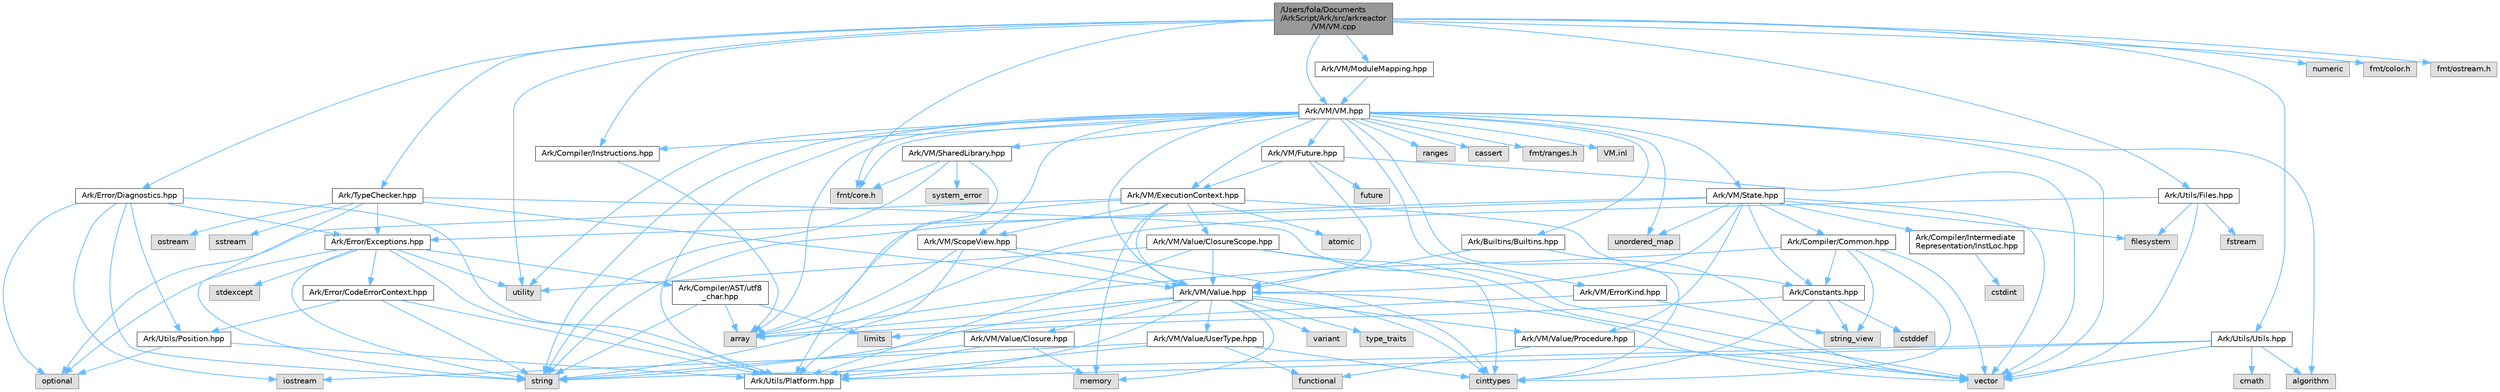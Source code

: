 digraph "/Users/fola/Documents/ArkScript/Ark/src/arkreactor/VM/VM.cpp"
{
 // INTERACTIVE_SVG=YES
 // LATEX_PDF_SIZE
  bgcolor="transparent";
  edge [fontname=Helvetica,fontsize=10,labelfontname=Helvetica,labelfontsize=10];
  node [fontname=Helvetica,fontsize=10,shape=box,height=0.2,width=0.4];
  Node1 [id="Node000001",label="/Users/fola/Documents\l/ArkScript/Ark/src/arkreactor\l/VM/VM.cpp",height=0.2,width=0.4,color="gray40", fillcolor="grey60", style="filled", fontcolor="black",tooltip=" "];
  Node1 -> Node2 [id="edge1_Node000001_Node000002",color="steelblue1",style="solid",tooltip=" "];
  Node2 [id="Node000002",label="Ark/VM/VM.hpp",height=0.2,width=0.4,color="grey40", fillcolor="white", style="filled",URL="$d1/d91/VM_8hpp.html",tooltip="The ArkScript virtual machine."];
  Node2 -> Node3 [id="edge2_Node000002_Node000003",color="steelblue1",style="solid",tooltip=" "];
  Node3 [id="Node000003",label="array",height=0.2,width=0.4,color="grey60", fillcolor="#E0E0E0", style="filled",tooltip=" "];
  Node2 -> Node4 [id="edge3_Node000002_Node000004",color="steelblue1",style="solid",tooltip=" "];
  Node4 [id="Node000004",label="vector",height=0.2,width=0.4,color="grey60", fillcolor="#E0E0E0", style="filled",tooltip=" "];
  Node2 -> Node5 [id="edge4_Node000002_Node000005",color="steelblue1",style="solid",tooltip=" "];
  Node5 [id="Node000005",label="string",height=0.2,width=0.4,color="grey60", fillcolor="#E0E0E0", style="filled",tooltip=" "];
  Node2 -> Node6 [id="edge5_Node000002_Node000006",color="steelblue1",style="solid",tooltip=" "];
  Node6 [id="Node000006",label="ranges",height=0.2,width=0.4,color="grey60", fillcolor="#E0E0E0", style="filled",tooltip=" "];
  Node2 -> Node7 [id="edge6_Node000002_Node000007",color="steelblue1",style="solid",tooltip=" "];
  Node7 [id="Node000007",label="cassert",height=0.2,width=0.4,color="grey60", fillcolor="#E0E0E0", style="filled",tooltip=" "];
  Node2 -> Node8 [id="edge7_Node000002_Node000008",color="steelblue1",style="solid",tooltip=" "];
  Node8 [id="Node000008",label="utility",height=0.2,width=0.4,color="grey60", fillcolor="#E0E0E0", style="filled",tooltip=" "];
  Node2 -> Node9 [id="edge8_Node000002_Node000009",color="steelblue1",style="solid",tooltip=" "];
  Node9 [id="Node000009",label="cinttypes",height=0.2,width=0.4,color="grey60", fillcolor="#E0E0E0", style="filled",tooltip=" "];
  Node2 -> Node10 [id="edge9_Node000002_Node000010",color="steelblue1",style="solid",tooltip=" "];
  Node10 [id="Node000010",label="unordered_map",height=0.2,width=0.4,color="grey60", fillcolor="#E0E0E0", style="filled",tooltip=" "];
  Node2 -> Node11 [id="edge10_Node000002_Node000011",color="steelblue1",style="solid",tooltip=" "];
  Node11 [id="Node000011",label="algorithm",height=0.2,width=0.4,color="grey60", fillcolor="#E0E0E0", style="filled",tooltip=" "];
  Node2 -> Node12 [id="edge11_Node000002_Node000012",color="steelblue1",style="solid",tooltip=" "];
  Node12 [id="Node000012",label="fmt/core.h",height=0.2,width=0.4,color="grey60", fillcolor="#E0E0E0", style="filled",tooltip=" "];
  Node2 -> Node13 [id="edge12_Node000002_Node000013",color="steelblue1",style="solid",tooltip=" "];
  Node13 [id="Node000013",label="fmt/ranges.h",height=0.2,width=0.4,color="grey60", fillcolor="#E0E0E0", style="filled",tooltip=" "];
  Node2 -> Node14 [id="edge13_Node000002_Node000014",color="steelblue1",style="solid",tooltip=" "];
  Node14 [id="Node000014",label="Ark/Compiler/Instructions.hpp",height=0.2,width=0.4,color="grey40", fillcolor="white", style="filled",URL="$d8/daa/Instructions_8hpp.html",tooltip="The different instructions used by the compiler and virtual machine."];
  Node14 -> Node3 [id="edge14_Node000014_Node000003",color="steelblue1",style="solid",tooltip=" "];
  Node2 -> Node15 [id="edge15_Node000002_Node000015",color="steelblue1",style="solid",tooltip=" "];
  Node15 [id="Node000015",label="Ark/VM/Value.hpp",height=0.2,width=0.4,color="grey40", fillcolor="white", style="filled",URL="$de/dfd/Value_8hpp.html",tooltip="Default value type handled by the virtual machine."];
  Node15 -> Node4 [id="edge16_Node000015_Node000004",color="steelblue1",style="solid",tooltip=" "];
  Node15 -> Node16 [id="edge17_Node000015_Node000016",color="steelblue1",style="solid",tooltip=" "];
  Node16 [id="Node000016",label="variant",height=0.2,width=0.4,color="grey60", fillcolor="#E0E0E0", style="filled",tooltip=" "];
  Node15 -> Node5 [id="edge18_Node000015_Node000005",color="steelblue1",style="solid",tooltip=" "];
  Node15 -> Node9 [id="edge19_Node000015_Node000009",color="steelblue1",style="solid",tooltip=" "];
  Node15 -> Node3 [id="edge20_Node000015_Node000003",color="steelblue1",style="solid",tooltip=" "];
  Node15 -> Node17 [id="edge21_Node000015_Node000017",color="steelblue1",style="solid",tooltip=" "];
  Node17 [id="Node000017",label="memory",height=0.2,width=0.4,color="grey60", fillcolor="#E0E0E0", style="filled",tooltip=" "];
  Node15 -> Node18 [id="edge22_Node000015_Node000018",color="steelblue1",style="solid",tooltip=" "];
  Node18 [id="Node000018",label="type_traits",height=0.2,width=0.4,color="grey60", fillcolor="#E0E0E0", style="filled",tooltip=" "];
  Node15 -> Node19 [id="edge23_Node000015_Node000019",color="steelblue1",style="solid",tooltip=" "];
  Node19 [id="Node000019",label="Ark/VM/Value/Closure.hpp",height=0.2,width=0.4,color="grey40", fillcolor="white", style="filled",URL="$dc/dd5/Closure_8hpp.html",tooltip="Subtype of the value type, handling closures."];
  Node19 -> Node17 [id="edge24_Node000019_Node000017",color="steelblue1",style="solid",tooltip=" "];
  Node19 -> Node5 [id="edge25_Node000019_Node000005",color="steelblue1",style="solid",tooltip=" "];
  Node19 -> Node20 [id="edge26_Node000019_Node000020",color="steelblue1",style="solid",tooltip=" "];
  Node20 [id="Node000020",label="Ark/Utils/Platform.hpp",height=0.2,width=0.4,color="grey40", fillcolor="white", style="filled",URL="$d5/d40/Platform_8hpp.html",tooltip="ArkScript configuration macros."];
  Node15 -> Node21 [id="edge27_Node000015_Node000021",color="steelblue1",style="solid",tooltip=" "];
  Node21 [id="Node000021",label="Ark/VM/Value/UserType.hpp",height=0.2,width=0.4,color="grey40", fillcolor="white", style="filled",URL="$dc/d3d/UserType_8hpp.html",tooltip="Subtype of the value, capable of handling any C++ type."];
  Node21 -> Node22 [id="edge28_Node000021_Node000022",color="steelblue1",style="solid",tooltip=" "];
  Node22 [id="Node000022",label="iostream",height=0.2,width=0.4,color="grey60", fillcolor="#E0E0E0", style="filled",tooltip=" "];
  Node21 -> Node9 [id="edge29_Node000021_Node000009",color="steelblue1",style="solid",tooltip=" "];
  Node21 -> Node23 [id="edge30_Node000021_Node000023",color="steelblue1",style="solid",tooltip=" "];
  Node23 [id="Node000023",label="functional",height=0.2,width=0.4,color="grey60", fillcolor="#E0E0E0", style="filled",tooltip=" "];
  Node21 -> Node20 [id="edge31_Node000021_Node000020",color="steelblue1",style="solid",tooltip=" "];
  Node15 -> Node24 [id="edge32_Node000015_Node000024",color="steelblue1",style="solid",tooltip=" "];
  Node24 [id="Node000024",label="Ark/VM/Value/Procedure.hpp",height=0.2,width=0.4,color="grey40", fillcolor="white", style="filled",URL="$da/dcf/Procedure_8hpp.html",tooltip="Wrapper object for user-defined functions."];
  Node24 -> Node23 [id="edge33_Node000024_Node000023",color="steelblue1",style="solid",tooltip=" "];
  Node24 -> Node4 [id="edge34_Node000024_Node000004",color="steelblue1",style="solid",tooltip=" "];
  Node15 -> Node20 [id="edge35_Node000015_Node000020",color="steelblue1",style="solid",tooltip=" "];
  Node2 -> Node25 [id="edge36_Node000002_Node000025",color="steelblue1",style="solid",tooltip=" "];
  Node25 [id="Node000025",label="Ark/VM/State.hpp",height=0.2,width=0.4,color="grey40", fillcolor="white", style="filled",URL="$d0/db5/State_8hpp.html",tooltip="State used by the virtual machine: it loads the bytecode, can compile it if needed,..."];
  Node25 -> Node5 [id="edge37_Node000025_Node000005",color="steelblue1",style="solid",tooltip=" "];
  Node25 -> Node4 [id="edge38_Node000025_Node000004",color="steelblue1",style="solid",tooltip=" "];
  Node25 -> Node10 [id="edge39_Node000025_Node000010",color="steelblue1",style="solid",tooltip=" "];
  Node25 -> Node26 [id="edge40_Node000025_Node000026",color="steelblue1",style="solid",tooltip=" "];
  Node26 [id="Node000026",label="filesystem",height=0.2,width=0.4,color="grey60", fillcolor="#E0E0E0", style="filled",tooltip=" "];
  Node25 -> Node27 [id="edge41_Node000025_Node000027",color="steelblue1",style="solid",tooltip=" "];
  Node27 [id="Node000027",label="Ark/Constants.hpp",height=0.2,width=0.4,color="grey40", fillcolor="white", style="filled",URL="$d6/de9/Constants_8hpp.html",tooltip="Constants used by ArkScript."];
  Node27 -> Node28 [id="edge42_Node000027_Node000028",color="steelblue1",style="solid",tooltip=" "];
  Node28 [id="Node000028",label="string_view",height=0.2,width=0.4,color="grey60", fillcolor="#E0E0E0", style="filled",tooltip=" "];
  Node27 -> Node29 [id="edge43_Node000027_Node000029",color="steelblue1",style="solid",tooltip=" "];
  Node29 [id="Node000029",label="limits",height=0.2,width=0.4,color="grey60", fillcolor="#E0E0E0", style="filled",tooltip=" "];
  Node27 -> Node9 [id="edge44_Node000027_Node000009",color="steelblue1",style="solid",tooltip=" "];
  Node27 -> Node30 [id="edge45_Node000027_Node000030",color="steelblue1",style="solid",tooltip=" "];
  Node30 [id="Node000030",label="cstddef",height=0.2,width=0.4,color="grey60", fillcolor="#E0E0E0", style="filled",tooltip=" "];
  Node25 -> Node15 [id="edge46_Node000025_Node000015",color="steelblue1",style="solid",tooltip=" "];
  Node25 -> Node24 [id="edge47_Node000025_Node000024",color="steelblue1",style="solid",tooltip=" "];
  Node25 -> Node31 [id="edge48_Node000025_Node000031",color="steelblue1",style="solid",tooltip=" "];
  Node31 [id="Node000031",label="Ark/Compiler/Common.hpp",height=0.2,width=0.4,color="grey40", fillcolor="white", style="filled",URL="$d8/ddd/Common_8hpp.html",tooltip="Common code for the compiler."];
  Node31 -> Node3 [id="edge49_Node000031_Node000003",color="steelblue1",style="solid",tooltip=" "];
  Node31 -> Node28 [id="edge50_Node000031_Node000028",color="steelblue1",style="solid",tooltip=" "];
  Node31 -> Node4 [id="edge51_Node000031_Node000004",color="steelblue1",style="solid",tooltip=" "];
  Node31 -> Node9 [id="edge52_Node000031_Node000009",color="steelblue1",style="solid",tooltip=" "];
  Node31 -> Node27 [id="edge53_Node000031_Node000027",color="steelblue1",style="solid",tooltip=" "];
  Node25 -> Node32 [id="edge54_Node000025_Node000032",color="steelblue1",style="solid",tooltip=" "];
  Node32 [id="Node000032",label="Ark/Error/Exceptions.hpp",height=0.2,width=0.4,color="grey40", fillcolor="white", style="filled",URL="$d2/de9/Exceptions_8hpp.html",tooltip="ArkScript homemade exceptions."];
  Node32 -> Node5 [id="edge55_Node000032_Node000005",color="steelblue1",style="solid",tooltip=" "];
  Node32 -> Node8 [id="edge56_Node000032_Node000008",color="steelblue1",style="solid",tooltip=" "];
  Node32 -> Node33 [id="edge57_Node000032_Node000033",color="steelblue1",style="solid",tooltip=" "];
  Node33 [id="Node000033",label="stdexcept",height=0.2,width=0.4,color="grey60", fillcolor="#E0E0E0", style="filled",tooltip=" "];
  Node32 -> Node34 [id="edge58_Node000032_Node000034",color="steelblue1",style="solid",tooltip=" "];
  Node34 [id="Node000034",label="optional",height=0.2,width=0.4,color="grey60", fillcolor="#E0E0E0", style="filled",tooltip=" "];
  Node32 -> Node35 [id="edge59_Node000032_Node000035",color="steelblue1",style="solid",tooltip=" "];
  Node35 [id="Node000035",label="Ark/Compiler/AST/utf8\l_char.hpp",height=0.2,width=0.4,color="grey40", fillcolor="white", style="filled",URL="$db/d4e/utf8__char_8hpp.html",tooltip=" "];
  Node35 -> Node3 [id="edge60_Node000035_Node000003",color="steelblue1",style="solid",tooltip=" "];
  Node35 -> Node5 [id="edge61_Node000035_Node000005",color="steelblue1",style="solid",tooltip=" "];
  Node35 -> Node29 [id="edge62_Node000035_Node000029",color="steelblue1",style="solid",tooltip=" "];
  Node32 -> Node20 [id="edge63_Node000032_Node000020",color="steelblue1",style="solid",tooltip=" "];
  Node32 -> Node36 [id="edge64_Node000032_Node000036",color="steelblue1",style="solid",tooltip=" "];
  Node36 [id="Node000036",label="Ark/Error/CodeErrorContext.hpp",height=0.2,width=0.4,color="grey40", fillcolor="white", style="filled",URL="$dc/d73/CodeErrorContext_8hpp.html",tooltip="Defines a code error context."];
  Node36 -> Node5 [id="edge65_Node000036_Node000005",color="steelblue1",style="solid",tooltip=" "];
  Node36 -> Node20 [id="edge66_Node000036_Node000020",color="steelblue1",style="solid",tooltip=" "];
  Node36 -> Node37 [id="edge67_Node000036_Node000037",color="steelblue1",style="solid",tooltip=" "];
  Node37 [id="Node000037",label="Ark/Utils/Position.hpp",height=0.2,width=0.4,color="grey40", fillcolor="white", style="filled",URL="$dc/d58/Position_8hpp.html",tooltip="Defines position utilities (for text in a file) for the parser, formatter, diagnostics."];
  Node37 -> Node34 [id="edge68_Node000037_Node000034",color="steelblue1",style="solid",tooltip=" "];
  Node37 -> Node20 [id="edge69_Node000037_Node000020",color="steelblue1",style="solid",tooltip=" "];
  Node25 -> Node38 [id="edge70_Node000025_Node000038",color="steelblue1",style="solid",tooltip=" "];
  Node38 [id="Node000038",label="Ark/Compiler/Intermediate\lRepresentation/InstLoc.hpp",height=0.2,width=0.4,color="grey40", fillcolor="white", style="filled",URL="$d5/d3a/InstLoc_8hpp.html",tooltip=" "];
  Node38 -> Node39 [id="edge71_Node000038_Node000039",color="steelblue1",style="solid",tooltip=" "];
  Node39 [id="Node000039",label="cstdint",height=0.2,width=0.4,color="grey60", fillcolor="#E0E0E0", style="filled",tooltip=" "];
  Node2 -> Node40 [id="edge72_Node000002_Node000040",color="steelblue1",style="solid",tooltip=" "];
  Node40 [id="Node000040",label="Ark/VM/ScopeView.hpp",height=0.2,width=0.4,color="grey40", fillcolor="white", style="filled",URL="$d8/d45/ScopeView_8hpp.html",tooltip=" "];
  Node40 -> Node3 [id="edge73_Node000040_Node000003",color="steelblue1",style="solid",tooltip=" "];
  Node40 -> Node9 [id="edge74_Node000040_Node000009",color="steelblue1",style="solid",tooltip=" "];
  Node40 -> Node20 [id="edge75_Node000040_Node000020",color="steelblue1",style="solid",tooltip=" "];
  Node40 -> Node15 [id="edge76_Node000040_Node000015",color="steelblue1",style="solid",tooltip=" "];
  Node2 -> Node41 [id="edge77_Node000002_Node000041",color="steelblue1",style="solid",tooltip=" "];
  Node41 [id="Node000041",label="Ark/VM/ErrorKind.hpp",height=0.2,width=0.4,color="grey40", fillcolor="white", style="filled",URL="$de/df9/ErrorKind_8hpp.html",tooltip=" "];
  Node41 -> Node3 [id="edge78_Node000041_Node000003",color="steelblue1",style="solid",tooltip=" "];
  Node41 -> Node28 [id="edge79_Node000041_Node000028",color="steelblue1",style="solid",tooltip=" "];
  Node2 -> Node42 [id="edge80_Node000002_Node000042",color="steelblue1",style="solid",tooltip=" "];
  Node42 [id="Node000042",label="Ark/VM/ExecutionContext.hpp",height=0.2,width=0.4,color="grey40", fillcolor="white", style="filled",URL="$db/df6/ExecutionContext_8hpp.html",tooltip="Keeping track of the internal data needed by the VM."];
  Node42 -> Node3 [id="edge81_Node000042_Node000003",color="steelblue1",style="solid",tooltip=" "];
  Node42 -> Node17 [id="edge82_Node000042_Node000017",color="steelblue1",style="solid",tooltip=" "];
  Node42 -> Node34 [id="edge83_Node000042_Node000034",color="steelblue1",style="solid",tooltip=" "];
  Node42 -> Node43 [id="edge84_Node000042_Node000043",color="steelblue1",style="solid",tooltip=" "];
  Node43 [id="Node000043",label="atomic",height=0.2,width=0.4,color="grey60", fillcolor="#E0E0E0", style="filled",tooltip=" "];
  Node42 -> Node27 [id="edge85_Node000042_Node000027",color="steelblue1",style="solid",tooltip=" "];
  Node42 -> Node15 [id="edge86_Node000042_Node000015",color="steelblue1",style="solid",tooltip=" "];
  Node42 -> Node40 [id="edge87_Node000042_Node000040",color="steelblue1",style="solid",tooltip=" "];
  Node42 -> Node44 [id="edge88_Node000042_Node000044",color="steelblue1",style="solid",tooltip=" "];
  Node44 [id="Node000044",label="Ark/VM/Value/ClosureScope.hpp",height=0.2,width=0.4,color="grey40", fillcolor="white", style="filled",URL="$d1/d71/ClosureScope_8hpp.html",tooltip="Subtype of the value type, handling closures."];
  Node44 -> Node4 [id="edge89_Node000044_Node000004",color="steelblue1",style="solid",tooltip=" "];
  Node44 -> Node8 [id="edge90_Node000044_Node000008",color="steelblue1",style="solid",tooltip=" "];
  Node44 -> Node9 [id="edge91_Node000044_Node000009",color="steelblue1",style="solid",tooltip=" "];
  Node44 -> Node20 [id="edge92_Node000044_Node000020",color="steelblue1",style="solid",tooltip=" "];
  Node44 -> Node15 [id="edge93_Node000044_Node000015",color="steelblue1",style="solid",tooltip=" "];
  Node2 -> Node45 [id="edge94_Node000002_Node000045",color="steelblue1",style="solid",tooltip=" "];
  Node45 [id="Node000045",label="Ark/Builtins/Builtins.hpp",height=0.2,width=0.4,color="grey40", fillcolor="white", style="filled",URL="$da/d84/Builtins_8hpp.html",tooltip="Host the declaration of all the ArkScript builtins."];
  Node45 -> Node4 [id="edge95_Node000045_Node000004",color="steelblue1",style="solid",tooltip=" "];
  Node45 -> Node15 [id="edge96_Node000045_Node000015",color="steelblue1",style="solid",tooltip=" "];
  Node2 -> Node20 [id="edge97_Node000002_Node000020",color="steelblue1",style="solid",tooltip=" "];
  Node2 -> Node46 [id="edge98_Node000002_Node000046",color="steelblue1",style="solid",tooltip=" "];
  Node46 [id="Node000046",label="Ark/VM/SharedLibrary.hpp",height=0.2,width=0.4,color="grey40", fillcolor="white", style="filled",URL="$d4/da5/SharedLibrary_8hpp.html",tooltip="Loads .dll/.so/.dynlib files."];
  Node46 -> Node20 [id="edge99_Node000046_Node000020",color="steelblue1",style="solid",tooltip=" "];
  Node46 -> Node5 [id="edge100_Node000046_Node000005",color="steelblue1",style="solid",tooltip=" "];
  Node46 -> Node47 [id="edge101_Node000046_Node000047",color="steelblue1",style="solid",tooltip=" "];
  Node47 [id="Node000047",label="system_error",height=0.2,width=0.4,color="grey60", fillcolor="#E0E0E0", style="filled",tooltip=" "];
  Node46 -> Node12 [id="edge102_Node000046_Node000012",color="steelblue1",style="solid",tooltip=" "];
  Node2 -> Node48 [id="edge103_Node000002_Node000048",color="steelblue1",style="solid",tooltip=" "];
  Node48 [id="Node000048",label="Ark/VM/Future.hpp",height=0.2,width=0.4,color="grey40", fillcolor="white", style="filled",URL="$d0/dda/Future_8hpp.html",tooltip="Internal object to resolve asynchronously a function call in ArkScript."];
  Node48 -> Node49 [id="edge104_Node000048_Node000049",color="steelblue1",style="solid",tooltip=" "];
  Node49 [id="Node000049",label="future",height=0.2,width=0.4,color="grey60", fillcolor="#E0E0E0", style="filled",tooltip=" "];
  Node48 -> Node4 [id="edge105_Node000048_Node000004",color="steelblue1",style="solid",tooltip=" "];
  Node48 -> Node15 [id="edge106_Node000048_Node000015",color="steelblue1",style="solid",tooltip=" "];
  Node48 -> Node42 [id="edge107_Node000048_Node000042",color="steelblue1",style="solid",tooltip=" "];
  Node2 -> Node50 [id="edge108_Node000002_Node000050",color="steelblue1",style="solid",tooltip=" "];
  Node50 [id="Node000050",label="VM.inl",height=0.2,width=0.4,color="grey60", fillcolor="#E0E0E0", style="filled",tooltip=" "];
  Node1 -> Node8 [id="edge109_Node000001_Node000008",color="steelblue1",style="solid",tooltip=" "];
  Node1 -> Node51 [id="edge110_Node000001_Node000051",color="steelblue1",style="solid",tooltip=" "];
  Node51 [id="Node000051",label="numeric",height=0.2,width=0.4,color="grey60", fillcolor="#E0E0E0", style="filled",tooltip=" "];
  Node1 -> Node12 [id="edge111_Node000001_Node000012",color="steelblue1",style="solid",tooltip=" "];
  Node1 -> Node52 [id="edge112_Node000001_Node000052",color="steelblue1",style="solid",tooltip=" "];
  Node52 [id="Node000052",label="fmt/color.h",height=0.2,width=0.4,color="grey60", fillcolor="#E0E0E0", style="filled",tooltip=" "];
  Node1 -> Node53 [id="edge113_Node000001_Node000053",color="steelblue1",style="solid",tooltip=" "];
  Node53 [id="Node000053",label="fmt/ostream.h",height=0.2,width=0.4,color="grey60", fillcolor="#E0E0E0", style="filled",tooltip=" "];
  Node1 -> Node54 [id="edge114_Node000001_Node000054",color="steelblue1",style="solid",tooltip=" "];
  Node54 [id="Node000054",label="Ark/Utils/Files.hpp",height=0.2,width=0.4,color="grey40", fillcolor="white", style="filled",URL="$d4/dc0/Files_8hpp.html",tooltip="Lots of utilities about the filesystem."];
  Node54 -> Node5 [id="edge115_Node000054_Node000005",color="steelblue1",style="solid",tooltip=" "];
  Node54 -> Node4 [id="edge116_Node000054_Node000004",color="steelblue1",style="solid",tooltip=" "];
  Node54 -> Node55 [id="edge117_Node000054_Node000055",color="steelblue1",style="solid",tooltip=" "];
  Node55 [id="Node000055",label="fstream",height=0.2,width=0.4,color="grey60", fillcolor="#E0E0E0", style="filled",tooltip=" "];
  Node54 -> Node26 [id="edge118_Node000054_Node000026",color="steelblue1",style="solid",tooltip=" "];
  Node1 -> Node56 [id="edge119_Node000001_Node000056",color="steelblue1",style="solid",tooltip=" "];
  Node56 [id="Node000056",label="Ark/Utils/Utils.hpp",height=0.2,width=0.4,color="grey40", fillcolor="white", style="filled",URL="$d3/d7a/Ark_2Utils_2Utils_8hpp.html",tooltip="Lots of utilities about string, filesystem and more."];
  Node56 -> Node20 [id="edge120_Node000056_Node000020",color="steelblue1",style="solid",tooltip=" "];
  Node56 -> Node11 [id="edge121_Node000056_Node000011",color="steelblue1",style="solid",tooltip=" "];
  Node56 -> Node5 [id="edge122_Node000056_Node000005",color="steelblue1",style="solid",tooltip=" "];
  Node56 -> Node4 [id="edge123_Node000056_Node000004",color="steelblue1",style="solid",tooltip=" "];
  Node56 -> Node57 [id="edge124_Node000056_Node000057",color="steelblue1",style="solid",tooltip=" "];
  Node57 [id="Node000057",label="cmath",height=0.2,width=0.4,color="grey60", fillcolor="#E0E0E0", style="filled",tooltip=" "];
  Node1 -> Node58 [id="edge125_Node000001_Node000058",color="steelblue1",style="solid",tooltip=" "];
  Node58 [id="Node000058",label="Ark/Error/Diagnostics.hpp",height=0.2,width=0.4,color="grey40", fillcolor="white", style="filled",URL="$db/dfe/Diagnostics_8hpp.html",tooltip="Tools to report code errors nicely to the user."];
  Node58 -> Node5 [id="edge126_Node000058_Node000005",color="steelblue1",style="solid",tooltip=" "];
  Node58 -> Node34 [id="edge127_Node000058_Node000034",color="steelblue1",style="solid",tooltip=" "];
  Node58 -> Node22 [id="edge128_Node000058_Node000022",color="steelblue1",style="solid",tooltip=" "];
  Node58 -> Node20 [id="edge129_Node000058_Node000020",color="steelblue1",style="solid",tooltip=" "];
  Node58 -> Node37 [id="edge130_Node000058_Node000037",color="steelblue1",style="solid",tooltip=" "];
  Node58 -> Node32 [id="edge131_Node000058_Node000032",color="steelblue1",style="solid",tooltip=" "];
  Node1 -> Node59 [id="edge132_Node000001_Node000059",color="steelblue1",style="solid",tooltip=" "];
  Node59 [id="Node000059",label="Ark/TypeChecker.hpp",height=0.2,width=0.4,color="grey40", fillcolor="white", style="filled",URL="$db/d5e/TypeChecker_8hpp.html",tooltip=" "];
  Node59 -> Node5 [id="edge133_Node000059_Node000005",color="steelblue1",style="solid",tooltip=" "];
  Node59 -> Node4 [id="edge134_Node000059_Node000004",color="steelblue1",style="solid",tooltip=" "];
  Node59 -> Node60 [id="edge135_Node000059_Node000060",color="steelblue1",style="solid",tooltip=" "];
  Node60 [id="Node000060",label="ostream",height=0.2,width=0.4,color="grey60", fillcolor="#E0E0E0", style="filled",tooltip=" "];
  Node59 -> Node61 [id="edge136_Node000059_Node000061",color="steelblue1",style="solid",tooltip=" "];
  Node61 [id="Node000061",label="sstream",height=0.2,width=0.4,color="grey60", fillcolor="#E0E0E0", style="filled",tooltip=" "];
  Node59 -> Node32 [id="edge137_Node000059_Node000032",color="steelblue1",style="solid",tooltip=" "];
  Node59 -> Node15 [id="edge138_Node000059_Node000015",color="steelblue1",style="solid",tooltip=" "];
  Node1 -> Node62 [id="edge139_Node000001_Node000062",color="steelblue1",style="solid",tooltip=" "];
  Node62 [id="Node000062",label="Ark/VM/ModuleMapping.hpp",height=0.2,width=0.4,color="grey40", fillcolor="white", style="filled",URL="$d2/d33/ModuleMapping_8hpp.html",tooltip=" "];
  Node62 -> Node2 [id="edge140_Node000062_Node000002",color="steelblue1",style="solid",tooltip=" "];
  Node1 -> Node14 [id="edge141_Node000001_Node000014",color="steelblue1",style="solid",tooltip=" "];
}
